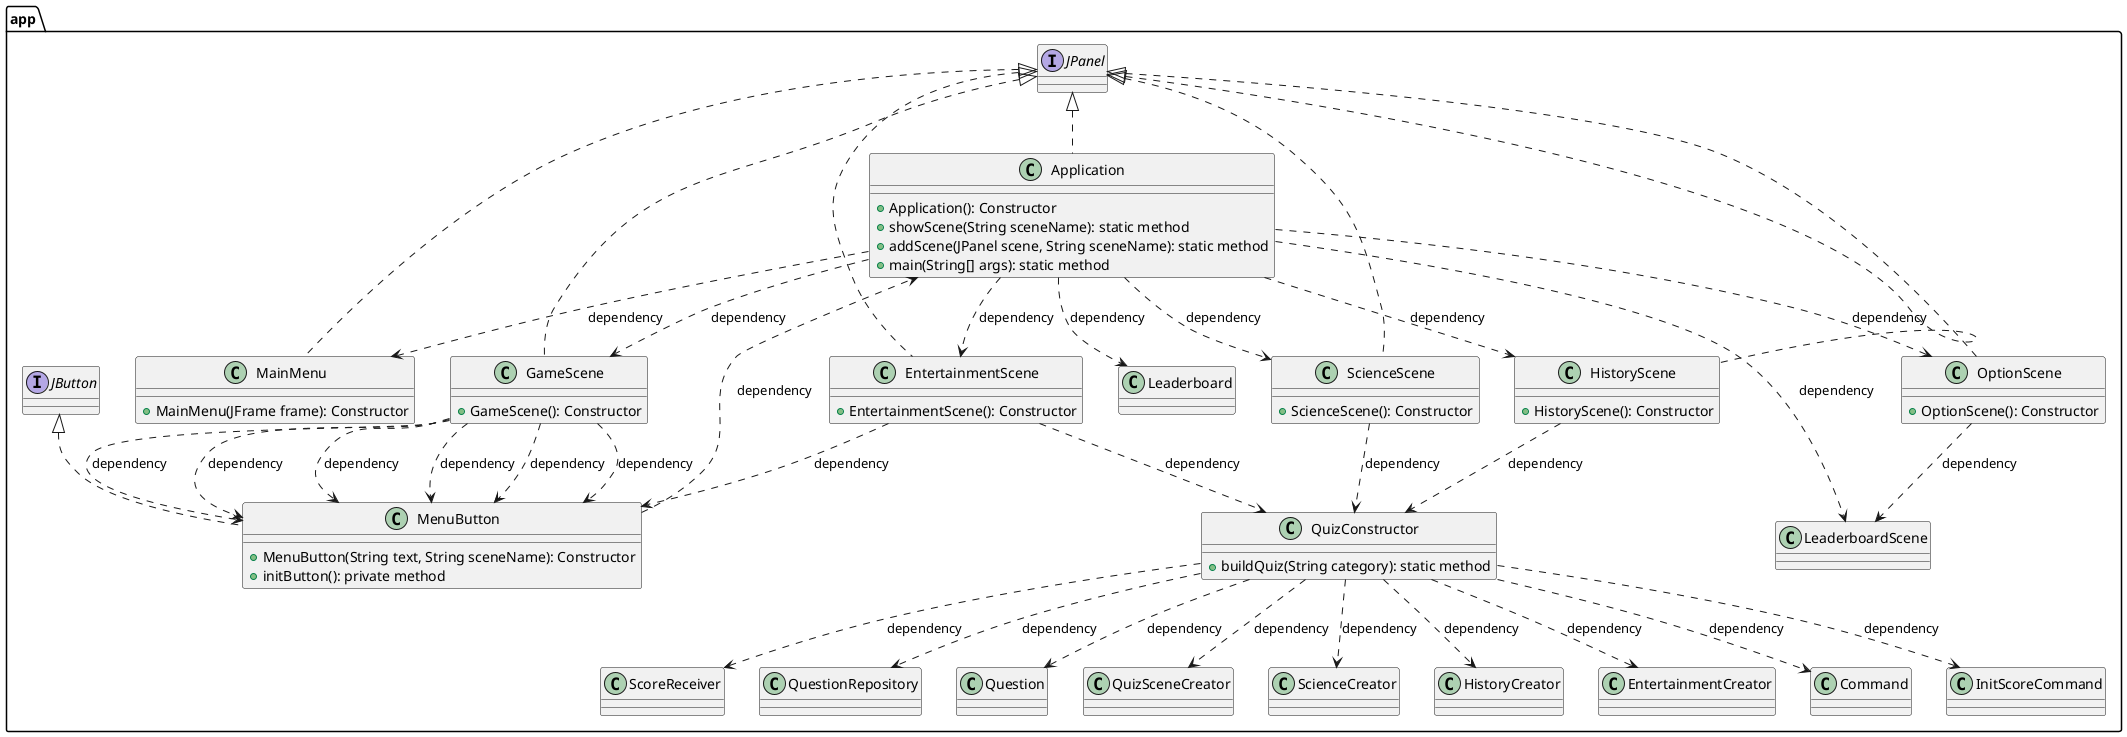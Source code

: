 @startuml app_diagram

package app {
    class Application implements JPanel {
        +Application(): Constructor
        +showScene(String sceneName): static method
        +addScene(JPanel scene, String sceneName): static method
        +main(String[] args): static method
    }
    Application ..> MainMenu : dependency
    Application ..> EntertainmentScene : dependency
    Application ..> HistoryScene : dependency
    Application ..> ScienceScene : dependency
    Application ..> OptionScene : dependency
    Application ..> LeaderboardScene : dependency
    Application ..> GameScene : dependency
    Application ..> Leaderboard : dependency
    GameScene ..> MenuButton : dependency

    class EntertainmentScene implements JPanel {
        +EntertainmentScene(): Constructor
    }
    EntertainmentScene ..> MenuButton : dependency
    EntertainmentScene ..> QuizConstructor : dependency
    

    class GameScene implements JPanel {
        +GameScene(): Constructor
    }
    GameScene ..> MenuButton : dependency

    class HistoryScene implements JPanel {
        +HistoryScene(): Constructor
    }
    GameScene ..> MenuButton : dependency
    HistoryScene ..> QuizConstructor : dependency

    class MainMenu implements JPanel {
        +MainMenu(JFrame frame): Constructor
    }
    GameScene ..> MenuButton : dependency

    class MenuButton implements JButton {
        +MenuButton(String text, String sceneName): Constructor
        +initButton(): private method
    }
    MenuButton ..> Application : dependency

    class OptionScene implements JPanel {
        +OptionScene(): Constructor
    }
    GameScene ..> MenuButton : dependency
    OptionScene ..> LeaderboardScene : dependency


    class QuizConstructor {
        +buildQuiz(String category): static method
    }
    QuizConstructor ..> ScoreReceiver : dependency
    QuizConstructor ..> QuestionRepository : dependency
    QuizConstructor ..> Question : dependency
    QuizConstructor ..> QuizSceneCreator : dependency
    QuizConstructor ..> ScienceCreator : dependency
    QuizConstructor ..> HistoryCreator : dependency
    QuizConstructor ..> EntertainmentCreator : dependency
    QuizConstructor ..> Command : dependency
    QuizConstructor ..> InitScoreCommand : dependency
    
    

    class ScienceScene implements JPanel {
        +ScienceScene(): Constructor
    }
    GameScene ..> MenuButton : dependency
    ScienceScene ..> QuizConstructor : dependency
}

@enduml
